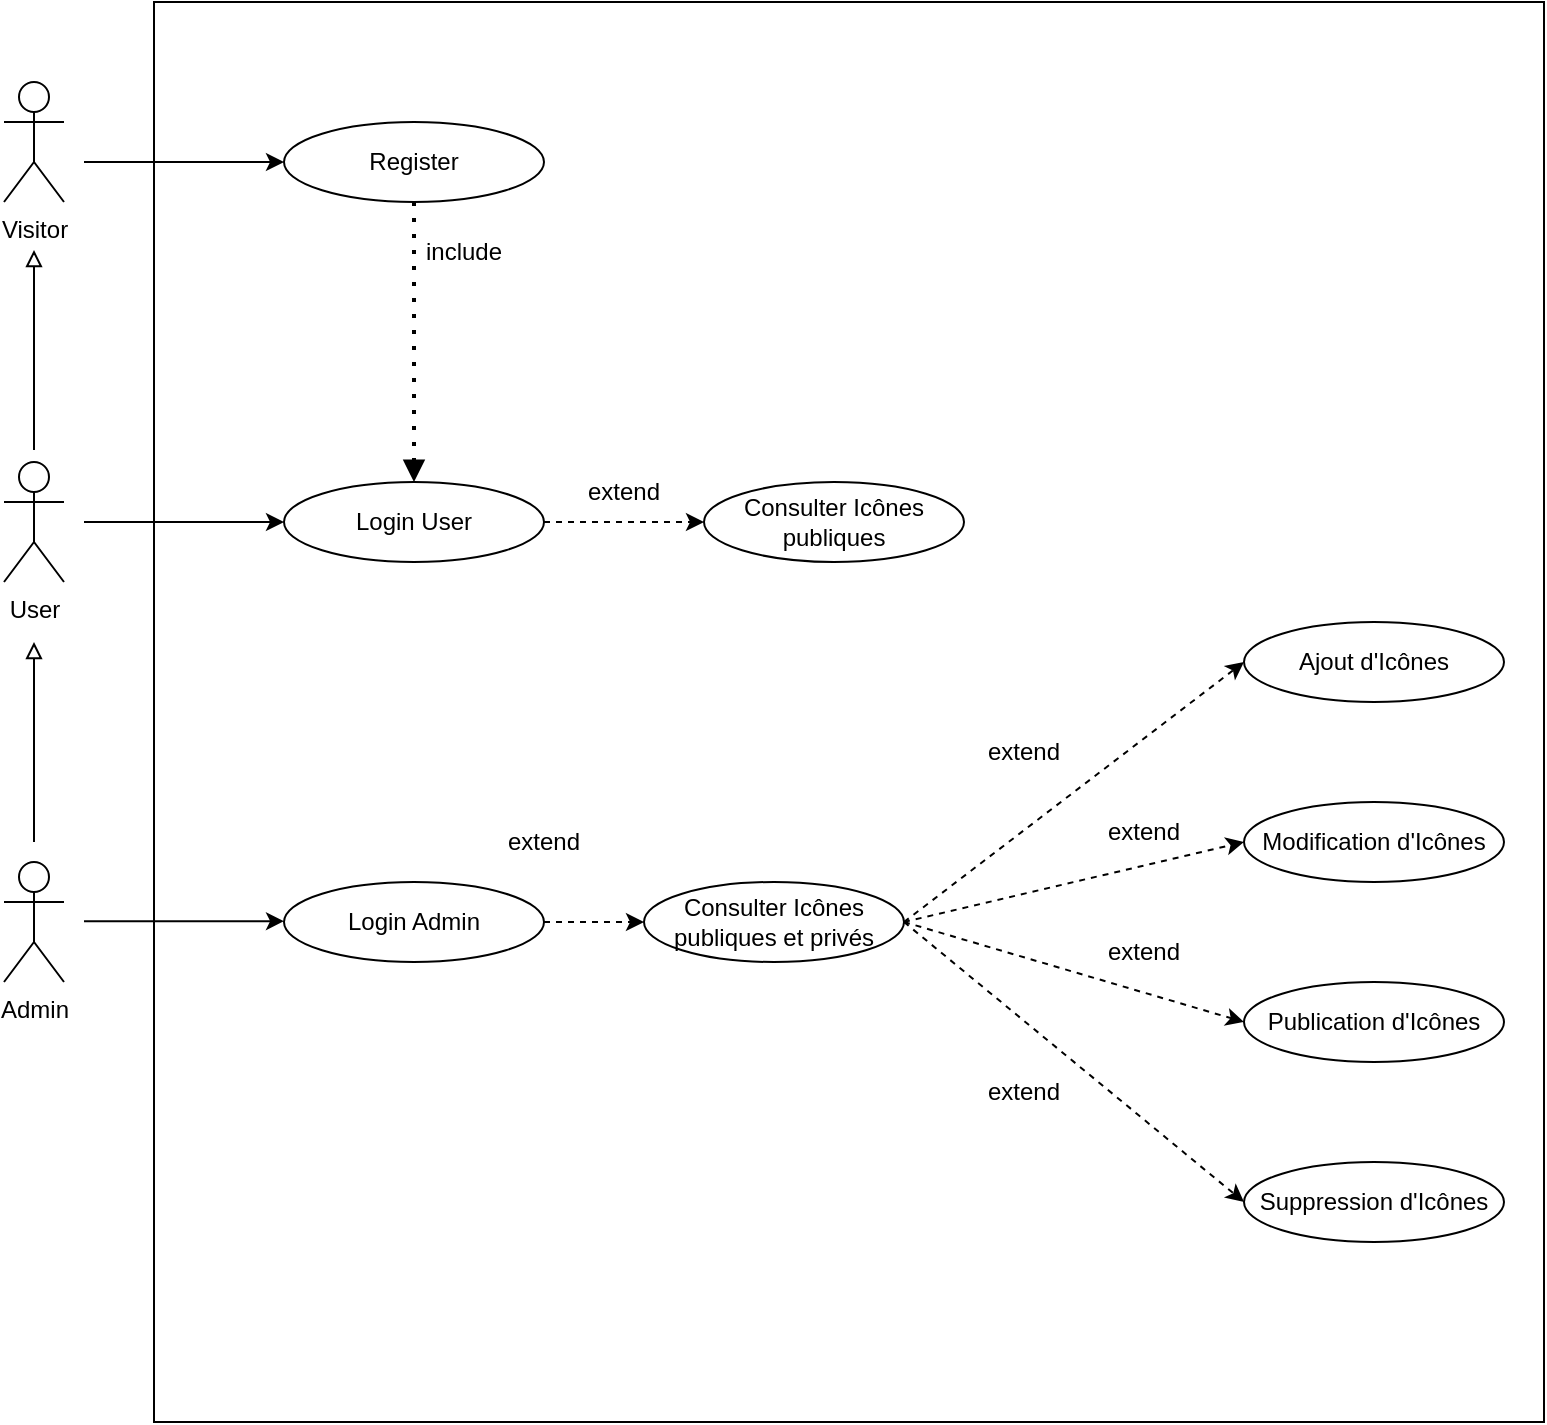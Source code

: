 <mxfile>
    <diagram id="YHrgM4Byc39rj-TIG2Ri" name="Page-1">
        <mxGraphModel dx="1229" dy="718" grid="1" gridSize="10" guides="1" tooltips="1" connect="1" arrows="1" fold="1" page="1" pageScale="1" pageWidth="850" pageHeight="1100" math="0" shadow="0">
            <root>
                <mxCell id="0"/>
                <mxCell id="1" parent="0"/>
                <mxCell id="2" value="" style="rounded=0;whiteSpace=wrap;html=1;" vertex="1" parent="1">
                    <mxGeometry x="135" y="20" width="695" height="710" as="geometry"/>
                </mxCell>
                <mxCell id="3" value="Visitor" style="shape=umlActor;verticalLabelPosition=bottom;verticalAlign=top;html=1;outlineConnect=0;" vertex="1" parent="1">
                    <mxGeometry x="60" y="60" width="30" height="60" as="geometry"/>
                </mxCell>
                <mxCell id="4" value="User&lt;span style=&quot;color: rgba(0, 0, 0, 0); font-family: monospace; font-size: 0px; text-align: start;&quot;&gt;%3CmxGraphModel%3E%3Croot%3E%3CmxCell%20id%3D%220%22%2F%3E%3CmxCell%20id%3D%221%22%20parent%3D%220%22%2F%3E%3CmxCell%20id%3D%222%22%20value%3D%22Visitor%22%20style%3D%22shape%3DumlActor%3BverticalLabelPosition%3Dbottom%3BverticalAlign%3Dtop%3Bhtml%3D1%3BoutlineConnect%3D0%3B%22%20vertex%3D%221%22%20parent%3D%221%22%3E%3CmxGeometry%20x%3D%2260%22%20y%3D%2260%22%20width%3D%2230%22%20height%3D%2260%22%20as%3D%22geometry%22%2F%3E%3C%2FmxCell%3E%3C%2Froot%3E%3C%2FmxGraphModel%3E&lt;/span&gt;" style="shape=umlActor;verticalLabelPosition=bottom;verticalAlign=top;html=1;outlineConnect=0;" vertex="1" parent="1">
                    <mxGeometry x="60" y="250" width="30" height="60" as="geometry"/>
                </mxCell>
                <mxCell id="5" value="Admin" style="shape=umlActor;verticalLabelPosition=bottom;verticalAlign=top;html=1;outlineConnect=0;" vertex="1" parent="1">
                    <mxGeometry x="60" y="450" width="30" height="60" as="geometry"/>
                </mxCell>
                <mxCell id="6" value="Register" style="ellipse;whiteSpace=wrap;html=1;" vertex="1" parent="1">
                    <mxGeometry x="200" y="80" width="130" height="40" as="geometry"/>
                </mxCell>
                <mxCell id="7" value="Login User" style="ellipse;whiteSpace=wrap;html=1;" vertex="1" parent="1">
                    <mxGeometry x="200" y="260" width="130" height="40" as="geometry"/>
                </mxCell>
                <mxCell id="8" value="Consulter Icônes publiques" style="ellipse;whiteSpace=wrap;html=1;" vertex="1" parent="1">
                    <mxGeometry x="410" y="260" width="130" height="40" as="geometry"/>
                </mxCell>
                <mxCell id="9" value="Ajout d'Icônes" style="ellipse;whiteSpace=wrap;html=1;" vertex="1" parent="1">
                    <mxGeometry x="680" y="330" width="130" height="40" as="geometry"/>
                </mxCell>
                <mxCell id="10" value="Modification d'Icônes" style="ellipse;whiteSpace=wrap;html=1;" vertex="1" parent="1">
                    <mxGeometry x="680" y="420" width="130" height="40" as="geometry"/>
                </mxCell>
                <mxCell id="11" value="Publication d'Icônes" style="ellipse;whiteSpace=wrap;html=1;" vertex="1" parent="1">
                    <mxGeometry x="680" y="510" width="130" height="40" as="geometry"/>
                </mxCell>
                <mxCell id="12" value="" style="endArrow=block;html=1;endFill=0;" edge="1" parent="1">
                    <mxGeometry width="50" height="50" relative="1" as="geometry">
                        <mxPoint x="75" y="440" as="sourcePoint"/>
                        <mxPoint x="75" y="340" as="targetPoint"/>
                    </mxGeometry>
                </mxCell>
                <mxCell id="13" value="" style="endArrow=block;html=1;endFill=0;" edge="1" parent="1">
                    <mxGeometry width="50" height="50" relative="1" as="geometry">
                        <mxPoint x="75" y="244" as="sourcePoint"/>
                        <mxPoint x="75" y="144" as="targetPoint"/>
                    </mxGeometry>
                </mxCell>
                <mxCell id="14" value="" style="endArrow=classic;html=1;entryX=0;entryY=0.5;entryDx=0;entryDy=0;" edge="1" parent="1" target="6">
                    <mxGeometry width="50" height="50" relative="1" as="geometry">
                        <mxPoint x="100" y="100" as="sourcePoint"/>
                        <mxPoint x="390" y="220" as="targetPoint"/>
                    </mxGeometry>
                </mxCell>
                <mxCell id="15" value="" style="endArrow=classic;html=1;entryX=0;entryY=0.5;entryDx=0;entryDy=0;" edge="1" parent="1" target="7">
                    <mxGeometry width="50" height="50" relative="1" as="geometry">
                        <mxPoint x="100" y="280" as="sourcePoint"/>
                        <mxPoint x="210" y="110" as="targetPoint"/>
                    </mxGeometry>
                </mxCell>
                <mxCell id="16" value="" style="endArrow=classic;html=1;entryX=0;entryY=0.5;entryDx=0;entryDy=0;exitX=1;exitY=0.5;exitDx=0;exitDy=0;dashed=1;" edge="1" parent="1" source="7" target="8">
                    <mxGeometry width="50" height="50" relative="1" as="geometry">
                        <mxPoint x="100" y="280" as="sourcePoint"/>
                        <mxPoint x="210" y="260" as="targetPoint"/>
                    </mxGeometry>
                </mxCell>
                <mxCell id="18" value="" style="endArrow=classic;html=1;entryX=0;entryY=0.5;entryDx=0;entryDy=0;exitX=1;exitY=0.5;exitDx=0;exitDy=0;dashed=1;" edge="1" parent="1" source="47" target="10">
                    <mxGeometry width="50" height="50" relative="1" as="geometry">
                        <mxPoint x="100" y="480" as="sourcePoint"/>
                        <mxPoint x="210" y="460" as="targetPoint"/>
                    </mxGeometry>
                </mxCell>
                <mxCell id="19" value="" style="endArrow=classic;html=1;entryX=0;entryY=0.5;entryDx=0;entryDy=0;dashed=1;" edge="1" parent="1" target="11">
                    <mxGeometry width="50" height="50" relative="1" as="geometry">
                        <mxPoint x="510" y="480" as="sourcePoint"/>
                        <mxPoint x="220" y="470" as="targetPoint"/>
                    </mxGeometry>
                </mxCell>
                <mxCell id="24" value="" style="endArrow=block;dashed=1;html=1;dashPattern=1 3;strokeWidth=2;entryX=0.5;entryY=0;entryDx=0;entryDy=0;exitX=0.5;exitY=1;exitDx=0;exitDy=0;endFill=1;" edge="1" parent="1" source="6" target="7">
                    <mxGeometry width="50" height="50" relative="1" as="geometry">
                        <mxPoint x="265" y="130" as="sourcePoint"/>
                        <mxPoint x="375" y="220" as="targetPoint"/>
                    </mxGeometry>
                </mxCell>
                <mxCell id="26" value="include" style="text;strokeColor=none;align=center;fillColor=none;html=1;verticalAlign=middle;whiteSpace=wrap;rounded=0;" vertex="1" parent="1">
                    <mxGeometry x="260" y="130" width="60" height="30" as="geometry"/>
                </mxCell>
                <mxCell id="31" value="Suppression d'Icônes" style="ellipse;whiteSpace=wrap;html=1;" vertex="1" parent="1">
                    <mxGeometry x="680" y="600" width="130" height="40" as="geometry"/>
                </mxCell>
                <mxCell id="32" value="" style="endArrow=classic;html=1;entryX=0;entryY=0.5;entryDx=0;entryDy=0;dashed=1;exitX=1;exitY=0.5;exitDx=0;exitDy=0;" edge="1" parent="1" source="47" target="31">
                    <mxGeometry width="50" height="50" relative="1" as="geometry">
                        <mxPoint x="510" y="430" as="sourcePoint"/>
                        <mxPoint x="390.0" y="570" as="targetPoint"/>
                    </mxGeometry>
                </mxCell>
                <mxCell id="35" value="Login Admin" style="ellipse;whiteSpace=wrap;html=1;" vertex="1" parent="1">
                    <mxGeometry x="200" y="460" width="130" height="40" as="geometry"/>
                </mxCell>
                <mxCell id="36" value="" style="endArrow=classic;html=1;entryX=0;entryY=0.5;entryDx=0;entryDy=0;" edge="1" parent="1">
                    <mxGeometry width="50" height="50" relative="1" as="geometry">
                        <mxPoint x="100.0" y="479.58" as="sourcePoint"/>
                        <mxPoint x="200" y="479.58" as="targetPoint"/>
                    </mxGeometry>
                </mxCell>
                <mxCell id="39" value="extend" style="text;strokeColor=none;align=center;fillColor=none;html=1;verticalAlign=middle;whiteSpace=wrap;rounded=0;" vertex="1" parent="1">
                    <mxGeometry x="340" y="250" width="60" height="30" as="geometry"/>
                </mxCell>
                <mxCell id="40" value="extend" style="text;strokeColor=none;align=center;fillColor=none;html=1;verticalAlign=middle;whiteSpace=wrap;rounded=0;" vertex="1" parent="1">
                    <mxGeometry x="540" y="380" width="60" height="30" as="geometry"/>
                </mxCell>
                <mxCell id="47" value="Consulter Icônes publiques et privés" style="ellipse;whiteSpace=wrap;html=1;" vertex="1" parent="1">
                    <mxGeometry x="380" y="460" width="130" height="40" as="geometry"/>
                </mxCell>
                <mxCell id="48" value="" style="endArrow=classic;html=1;entryX=0;entryY=0.5;entryDx=0;entryDy=0;dashed=1;" edge="1" parent="1" target="47">
                    <mxGeometry width="50" height="50" relative="1" as="geometry">
                        <mxPoint x="330" y="480" as="sourcePoint"/>
                        <mxPoint x="380" y="560" as="targetPoint"/>
                    </mxGeometry>
                </mxCell>
                <mxCell id="49" value="" style="endArrow=classic;html=1;entryX=0;entryY=0.5;entryDx=0;entryDy=0;exitX=1;exitY=0.5;exitDx=0;exitDy=0;dashed=1;" edge="1" parent="1" source="47" target="9">
                    <mxGeometry width="50" height="50" relative="1" as="geometry">
                        <mxPoint x="350" y="500" as="sourcePoint"/>
                        <mxPoint x="390" y="570" as="targetPoint"/>
                    </mxGeometry>
                </mxCell>
                <mxCell id="51" value="extend" style="text;strokeColor=none;align=center;fillColor=none;html=1;verticalAlign=middle;whiteSpace=wrap;rounded=0;" vertex="1" parent="1">
                    <mxGeometry x="300" y="425" width="60" height="30" as="geometry"/>
                </mxCell>
                <mxCell id="53" value="extend" style="text;strokeColor=none;align=center;fillColor=none;html=1;verticalAlign=middle;whiteSpace=wrap;rounded=0;" vertex="1" parent="1">
                    <mxGeometry x="600" y="420" width="60" height="30" as="geometry"/>
                </mxCell>
                <mxCell id="54" value="extend" style="text;strokeColor=none;align=center;fillColor=none;html=1;verticalAlign=middle;whiteSpace=wrap;rounded=0;" vertex="1" parent="1">
                    <mxGeometry x="600" y="480" width="60" height="30" as="geometry"/>
                </mxCell>
                <mxCell id="55" value="extend" style="text;strokeColor=none;align=center;fillColor=none;html=1;verticalAlign=middle;whiteSpace=wrap;rounded=0;" vertex="1" parent="1">
                    <mxGeometry x="540" y="550" width="60" height="30" as="geometry"/>
                </mxCell>
            </root>
        </mxGraphModel>
    </diagram>
</mxfile>
